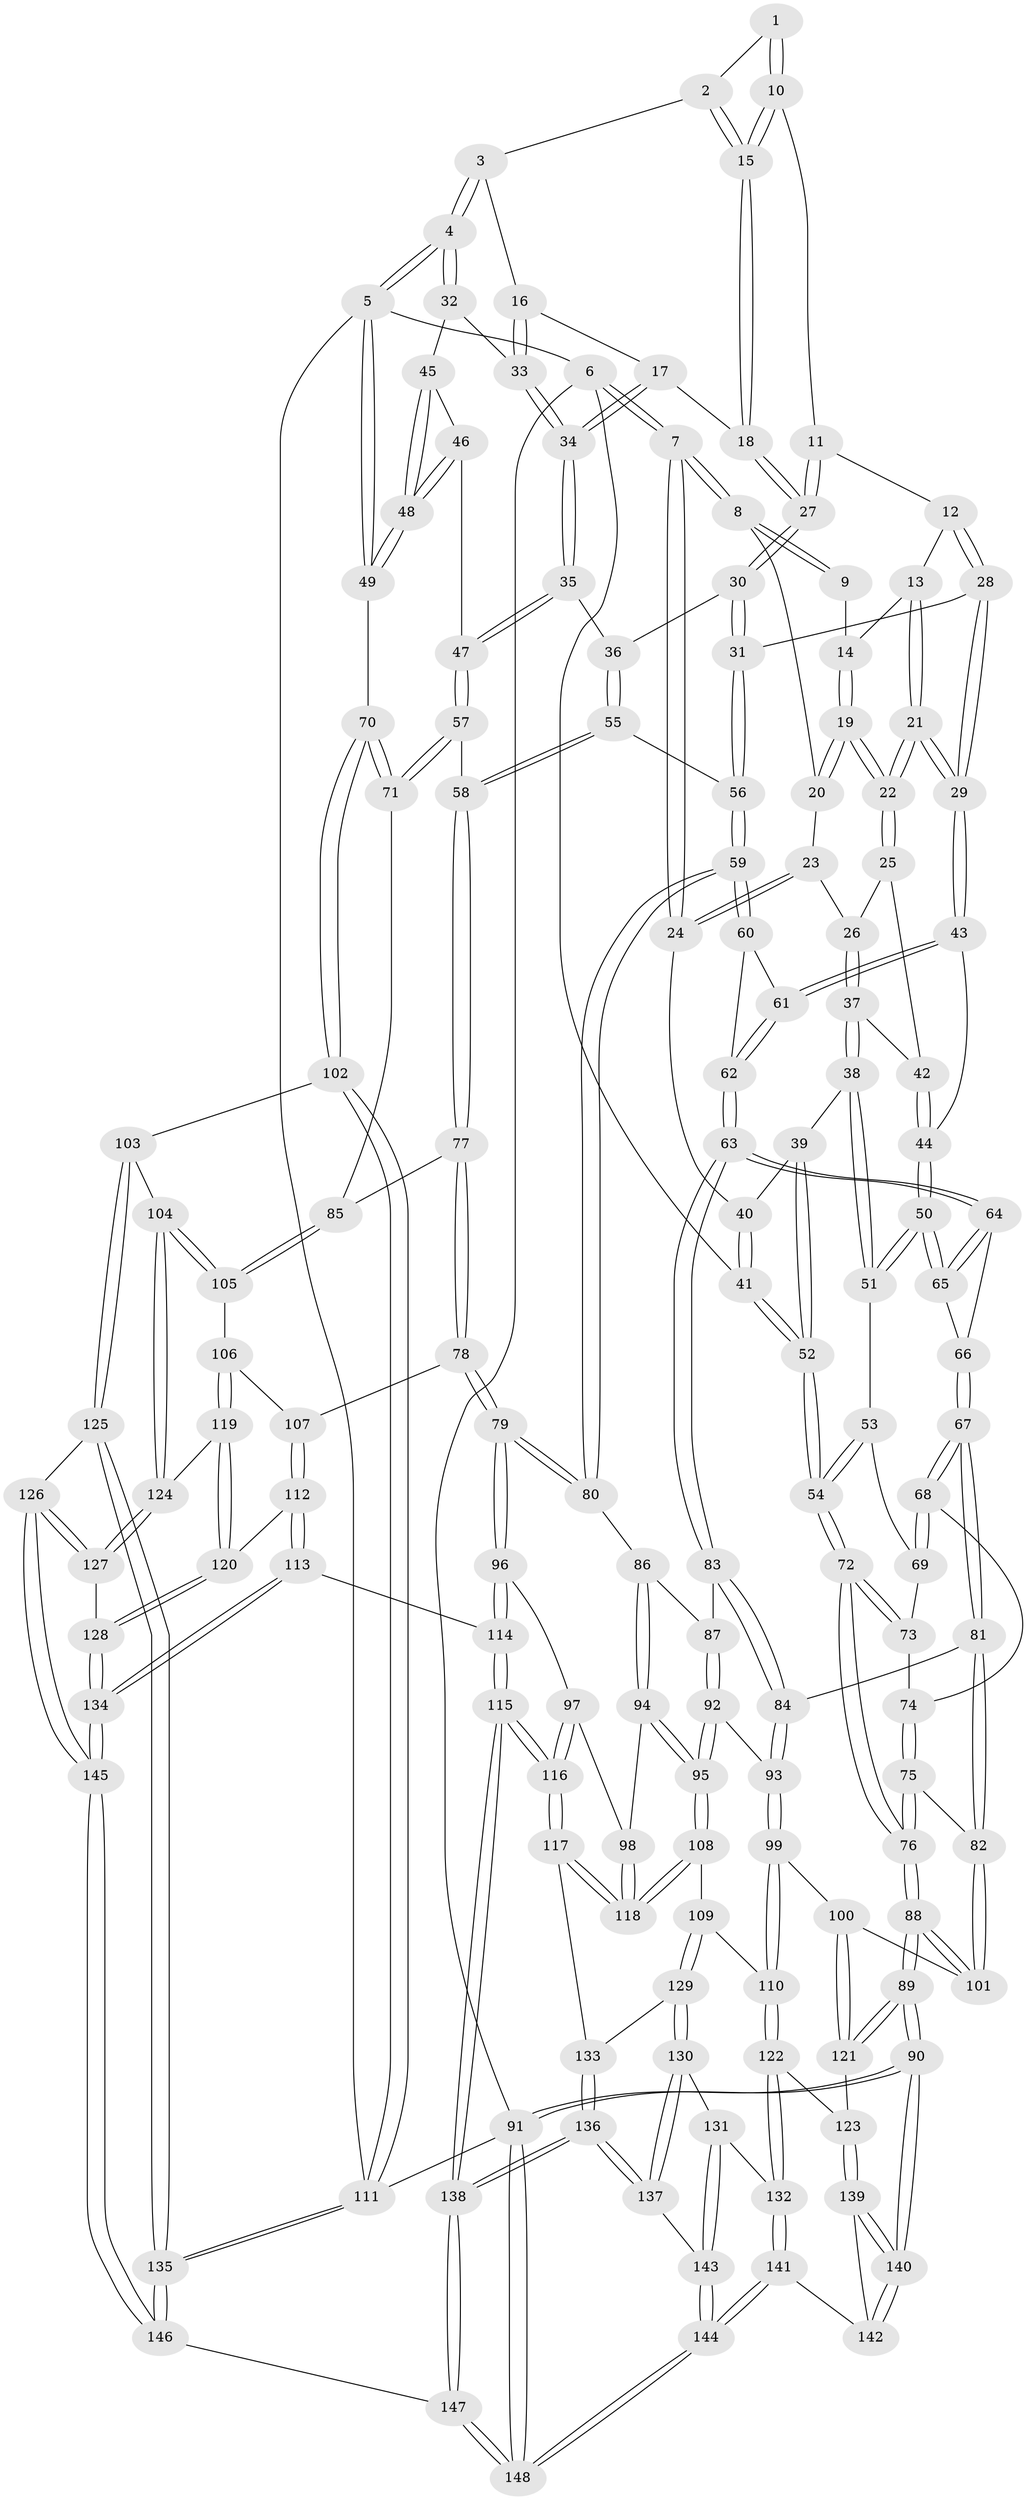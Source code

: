 // coarse degree distribution, {3: 0.2542372881355932, 5: 0.288135593220339, 2: 0.0847457627118644, 6: 0.0847457627118644, 7: 0.06779661016949153, 4: 0.2033898305084746, 8: 0.01694915254237288}
// Generated by graph-tools (version 1.1) at 2025/04/03/04/25 22:04:47]
// undirected, 148 vertices, 367 edges
graph export_dot {
graph [start="1"]
  node [color=gray90,style=filled];
  1 [pos="+0.652039309991576+0"];
  2 [pos="+0.7324371942893003+0"];
  3 [pos="+0.8157912727137556+0"];
  4 [pos="+1+0"];
  5 [pos="+1+0"];
  6 [pos="+0+0"];
  7 [pos="+0+0"];
  8 [pos="+0.13809714963941358+0"];
  9 [pos="+0.38168218970899404+0"];
  10 [pos="+0.5672043314217465+0.02879188561821474"];
  11 [pos="+0.5260020002626019+0.08057518749111131"];
  12 [pos="+0.5062757736226928+0.08430110678532392"];
  13 [pos="+0.4595617728074478+0.060991058842742106"];
  14 [pos="+0.4309078673042901+0.023244232207742414"];
  15 [pos="+0.6794786367376826+0.1125881628861445"];
  16 [pos="+0.7773029258635943+0.11273845405186599"];
  17 [pos="+0.7236928183006932+0.12168295069157216"];
  18 [pos="+0.6802594266467625+0.11603955995043905"];
  19 [pos="+0.3299139633636113+0.09171468055108296"];
  20 [pos="+0.19115203049885454+0"];
  21 [pos="+0.36077799574187247+0.16415765676653948"];
  22 [pos="+0.3446952805748492+0.15092466726704684"];
  23 [pos="+0.18734184222055467+0"];
  24 [pos="+0.10374296139088623+0.1534948635955641"];
  25 [pos="+0.3136487873758426+0.15763407992662912"];
  26 [pos="+0.2121333958735377+0.13863206894320065"];
  27 [pos="+0.6225770158995982+0.18775126697075864"];
  28 [pos="+0.43587578625420026+0.26426543993460655"];
  29 [pos="+0.4218050373830392+0.2669766301789835"];
  30 [pos="+0.6139862791709468+0.25501964878024747"];
  31 [pos="+0.5301608894267874+0.2792467153482288"];
  32 [pos="+0.8761553656077941+0.1487081623966329"];
  33 [pos="+0.833601772500271+0.1488385544076792"];
  34 [pos="+0.7567017659849122+0.24634611567065282"];
  35 [pos="+0.7422226908923494+0.27978395554640867"];
  36 [pos="+0.6187540042421049+0.2581544545548907"];
  37 [pos="+0.18888358829780508+0.19258718411636955"];
  38 [pos="+0.13386553255999953+0.2502688726454589"];
  39 [pos="+0.1208993525858045+0.2446382366314906"];
  40 [pos="+0.10404579280049393+0.16038441194734018"];
  41 [pos="+0+0.03135041467670318"];
  42 [pos="+0.2639743566623061+0.20510299762610296"];
  43 [pos="+0.3966406681915106+0.29557038085927795"];
  44 [pos="+0.29625860280505556+0.31562735554130855"];
  45 [pos="+0.8819130218937146+0.1710748580471973"];
  46 [pos="+0.8725021386780828+0.2705827325020508"];
  47 [pos="+0.7940604722943876+0.3328053660015212"];
  48 [pos="+1+0.3331065323537754"];
  49 [pos="+1+0.369416970576347"];
  50 [pos="+0.24781034178316824+0.3366345302654571"];
  51 [pos="+0.1636614870726533+0.29799935282510165"];
  52 [pos="+0+0.27119503563686026"];
  53 [pos="+0.11237845320306779+0.37692687483054627"];
  54 [pos="+0+0.2987689816438456"];
  55 [pos="+0.6544445473997959+0.4402911626786367"];
  56 [pos="+0.547836885845922+0.4499952146856046"];
  57 [pos="+0.8014420418508382+0.37484945442462797"];
  58 [pos="+0.7030075842601841+0.46899292014695293"];
  59 [pos="+0.4950139241325928+0.5007798613195088"];
  60 [pos="+0.4604374942435221+0.47552552356944794"];
  61 [pos="+0.40253441087555625+0.3440542344285359"];
  62 [pos="+0.31262637536202764+0.49527446307169826"];
  63 [pos="+0.31247715576184887+0.49535266224257624"];
  64 [pos="+0.3063033273706614+0.48296798836892524"];
  65 [pos="+0.24748627371764023+0.35301702309141364"];
  66 [pos="+0.19645361678537324+0.43877641037302983"];
  67 [pos="+0.16319514165165883+0.487383856175274"];
  68 [pos="+0.12365812069139605+0.46367790319634783"];
  69 [pos="+0.11037923050972422+0.3882843847671101"];
  70 [pos="+1+0.4645195348516048"];
  71 [pos="+0.9420489611564127+0.4556946988403413"];
  72 [pos="+0+0.42069159289301256"];
  73 [pos="+0.00783387179618342+0.42689414364014977"];
  74 [pos="+0.11205699753151642+0.4668927360373494"];
  75 [pos="+0.039167993828276106+0.5210352465960204"];
  76 [pos="+0+0.5533447375334842"];
  77 [pos="+0.7117791213792167+0.5479156256548069"];
  78 [pos="+0.6649085897601092+0.6214117962191881"];
  79 [pos="+0.6108750154039321+0.6318417960449778"];
  80 [pos="+0.49541801828461246+0.504979236950709"];
  81 [pos="+0.18614224563252507+0.5354858069994323"];
  82 [pos="+0.1298585636858216+0.583284121000432"];
  83 [pos="+0.3014635677476234+0.518895544234974"];
  84 [pos="+0.19513985190083344+0.5384029097328752"];
  85 [pos="+0.8191409903442347+0.5602628261631888"];
  86 [pos="+0.46551592787734536+0.5407235863505294"];
  87 [pos="+0.31018206488968075+0.5349827769767805"];
  88 [pos="+0+0.637173428504212"];
  89 [pos="+0+0.6859762525774912"];
  90 [pos="+0+1"];
  91 [pos="+0+1"];
  92 [pos="+0.34836794090507966+0.6265431692514154"];
  93 [pos="+0.22733368643912055+0.6296554768340511"];
  94 [pos="+0.38657218792293363+0.6587131940936835"];
  95 [pos="+0.3791676708319489+0.661094521167748"];
  96 [pos="+0.6015105039365856+0.6429081176782644"];
  97 [pos="+0.5668249443890688+0.6597168229871568"];
  98 [pos="+0.4988979423918587+0.6875977048480618"];
  99 [pos="+0.197476359740654+0.7105212967798448"];
  100 [pos="+0.1441186664093429+0.7028324878140763"];
  101 [pos="+0.11427901910206606+0.6155351225683652"];
  102 [pos="+1+0.6016159173106647"];
  103 [pos="+0.931730119502318+0.7044507122000179"];
  104 [pos="+0.913967117875716+0.7030403107031133"];
  105 [pos="+0.8835570481845215+0.6923457676112688"];
  106 [pos="+0.8076901553968202+0.7059475505503154"];
  107 [pos="+0.6758098645590117+0.6345571805737208"];
  108 [pos="+0.37091500062976973+0.6785695882007369"];
  109 [pos="+0.32501063014097586+0.753014327481674"];
  110 [pos="+0.247879411580427+0.7523121155132335"];
  111 [pos="+1+1"];
  112 [pos="+0.7005042925566208+0.7917102482057871"];
  113 [pos="+0.623952476967329+0.8372929427189953"];
  114 [pos="+0.6035846643370034+0.839168704404047"];
  115 [pos="+0.5863012033522762+0.8502795259545621"];
  116 [pos="+0.5351673300942122+0.8283120876020922"];
  117 [pos="+0.5009901140368253+0.8163234525284322"];
  118 [pos="+0.5005879926347097+0.8139191156478824"];
  119 [pos="+0.757021448334835+0.7953002537789666"];
  120 [pos="+0.7490384078854876+0.8001649117409578"];
  121 [pos="+0.06408034504718585+0.762940380067918"];
  122 [pos="+0.18979649018151204+0.8503576225600327"];
  123 [pos="+0.09954849107019463+0.8350676334920653"];
  124 [pos="+0.832657787716291+0.819367148063456"];
  125 [pos="+0.9352053442461989+0.9323902870003975"];
  126 [pos="+0.9244260945244286+0.928837327991356"];
  127 [pos="+0.8597282335714098+0.9015225631345524"];
  128 [pos="+0.7677253881209336+0.9071545566782799"];
  129 [pos="+0.334000176979365+0.7723799657218543"];
  130 [pos="+0.3236941659689125+0.8509075934124384"];
  131 [pos="+0.20660624879290698+0.8662046367685581"];
  132 [pos="+0.19308043630599672+0.8577336312766899"];
  133 [pos="+0.45235963962930753+0.8364774889757091"];
  134 [pos="+0.7419659100208913+0.9291123750532385"];
  135 [pos="+1+1"];
  136 [pos="+0.41673500957825604+0.9464139340503359"];
  137 [pos="+0.328519659328479+0.9207993692174742"];
  138 [pos="+0.5490656709123775+1"];
  139 [pos="+0.07811877365533665+0.8839566596903873"];
  140 [pos="+0+1"];
  141 [pos="+0.1650655650940436+0.9480605860066212"];
  142 [pos="+0.1600028771008607+0.9481638952843554"];
  143 [pos="+0.28843116718087713+0.9455131085228364"];
  144 [pos="+0.24204044084240986+1"];
  145 [pos="+0.711631323496931+1"];
  146 [pos="+0.6181186330004811+1"];
  147 [pos="+0.5686800438458423+1"];
  148 [pos="+0.23681608393491083+1"];
  1 -- 2;
  1 -- 10;
  1 -- 10;
  2 -- 3;
  2 -- 15;
  2 -- 15;
  3 -- 4;
  3 -- 4;
  3 -- 16;
  4 -- 5;
  4 -- 5;
  4 -- 32;
  4 -- 32;
  5 -- 6;
  5 -- 49;
  5 -- 49;
  5 -- 111;
  6 -- 7;
  6 -- 7;
  6 -- 41;
  6 -- 91;
  7 -- 8;
  7 -- 8;
  7 -- 24;
  7 -- 24;
  8 -- 9;
  8 -- 9;
  8 -- 20;
  9 -- 14;
  10 -- 11;
  10 -- 15;
  10 -- 15;
  11 -- 12;
  11 -- 27;
  11 -- 27;
  12 -- 13;
  12 -- 28;
  12 -- 28;
  13 -- 14;
  13 -- 21;
  13 -- 21;
  14 -- 19;
  14 -- 19;
  15 -- 18;
  15 -- 18;
  16 -- 17;
  16 -- 33;
  16 -- 33;
  17 -- 18;
  17 -- 34;
  17 -- 34;
  18 -- 27;
  18 -- 27;
  19 -- 20;
  19 -- 20;
  19 -- 22;
  19 -- 22;
  20 -- 23;
  21 -- 22;
  21 -- 22;
  21 -- 29;
  21 -- 29;
  22 -- 25;
  22 -- 25;
  23 -- 24;
  23 -- 24;
  23 -- 26;
  24 -- 40;
  25 -- 26;
  25 -- 42;
  26 -- 37;
  26 -- 37;
  27 -- 30;
  27 -- 30;
  28 -- 29;
  28 -- 29;
  28 -- 31;
  29 -- 43;
  29 -- 43;
  30 -- 31;
  30 -- 31;
  30 -- 36;
  31 -- 56;
  31 -- 56;
  32 -- 33;
  32 -- 45;
  33 -- 34;
  33 -- 34;
  34 -- 35;
  34 -- 35;
  35 -- 36;
  35 -- 47;
  35 -- 47;
  36 -- 55;
  36 -- 55;
  37 -- 38;
  37 -- 38;
  37 -- 42;
  38 -- 39;
  38 -- 51;
  38 -- 51;
  39 -- 40;
  39 -- 52;
  39 -- 52;
  40 -- 41;
  40 -- 41;
  41 -- 52;
  41 -- 52;
  42 -- 44;
  42 -- 44;
  43 -- 44;
  43 -- 61;
  43 -- 61;
  44 -- 50;
  44 -- 50;
  45 -- 46;
  45 -- 48;
  45 -- 48;
  46 -- 47;
  46 -- 48;
  46 -- 48;
  47 -- 57;
  47 -- 57;
  48 -- 49;
  48 -- 49;
  49 -- 70;
  50 -- 51;
  50 -- 51;
  50 -- 65;
  50 -- 65;
  51 -- 53;
  52 -- 54;
  52 -- 54;
  53 -- 54;
  53 -- 54;
  53 -- 69;
  54 -- 72;
  54 -- 72;
  55 -- 56;
  55 -- 58;
  55 -- 58;
  56 -- 59;
  56 -- 59;
  57 -- 58;
  57 -- 71;
  57 -- 71;
  58 -- 77;
  58 -- 77;
  59 -- 60;
  59 -- 60;
  59 -- 80;
  59 -- 80;
  60 -- 61;
  60 -- 62;
  61 -- 62;
  61 -- 62;
  62 -- 63;
  62 -- 63;
  63 -- 64;
  63 -- 64;
  63 -- 83;
  63 -- 83;
  64 -- 65;
  64 -- 65;
  64 -- 66;
  65 -- 66;
  66 -- 67;
  66 -- 67;
  67 -- 68;
  67 -- 68;
  67 -- 81;
  67 -- 81;
  68 -- 69;
  68 -- 69;
  68 -- 74;
  69 -- 73;
  70 -- 71;
  70 -- 71;
  70 -- 102;
  70 -- 102;
  71 -- 85;
  72 -- 73;
  72 -- 73;
  72 -- 76;
  72 -- 76;
  73 -- 74;
  74 -- 75;
  74 -- 75;
  75 -- 76;
  75 -- 76;
  75 -- 82;
  76 -- 88;
  76 -- 88;
  77 -- 78;
  77 -- 78;
  77 -- 85;
  78 -- 79;
  78 -- 79;
  78 -- 107;
  79 -- 80;
  79 -- 80;
  79 -- 96;
  79 -- 96;
  80 -- 86;
  81 -- 82;
  81 -- 82;
  81 -- 84;
  82 -- 101;
  82 -- 101;
  83 -- 84;
  83 -- 84;
  83 -- 87;
  84 -- 93;
  84 -- 93;
  85 -- 105;
  85 -- 105;
  86 -- 87;
  86 -- 94;
  86 -- 94;
  87 -- 92;
  87 -- 92;
  88 -- 89;
  88 -- 89;
  88 -- 101;
  88 -- 101;
  89 -- 90;
  89 -- 90;
  89 -- 121;
  89 -- 121;
  90 -- 91;
  90 -- 91;
  90 -- 140;
  90 -- 140;
  91 -- 148;
  91 -- 148;
  91 -- 111;
  92 -- 93;
  92 -- 95;
  92 -- 95;
  93 -- 99;
  93 -- 99;
  94 -- 95;
  94 -- 95;
  94 -- 98;
  95 -- 108;
  95 -- 108;
  96 -- 97;
  96 -- 114;
  96 -- 114;
  97 -- 98;
  97 -- 116;
  97 -- 116;
  98 -- 118;
  98 -- 118;
  99 -- 100;
  99 -- 110;
  99 -- 110;
  100 -- 101;
  100 -- 121;
  100 -- 121;
  102 -- 103;
  102 -- 111;
  102 -- 111;
  103 -- 104;
  103 -- 125;
  103 -- 125;
  104 -- 105;
  104 -- 105;
  104 -- 124;
  104 -- 124;
  105 -- 106;
  106 -- 107;
  106 -- 119;
  106 -- 119;
  107 -- 112;
  107 -- 112;
  108 -- 109;
  108 -- 118;
  108 -- 118;
  109 -- 110;
  109 -- 129;
  109 -- 129;
  110 -- 122;
  110 -- 122;
  111 -- 135;
  111 -- 135;
  112 -- 113;
  112 -- 113;
  112 -- 120;
  113 -- 114;
  113 -- 134;
  113 -- 134;
  114 -- 115;
  114 -- 115;
  115 -- 116;
  115 -- 116;
  115 -- 138;
  115 -- 138;
  116 -- 117;
  116 -- 117;
  117 -- 118;
  117 -- 118;
  117 -- 133;
  119 -- 120;
  119 -- 120;
  119 -- 124;
  120 -- 128;
  120 -- 128;
  121 -- 123;
  122 -- 123;
  122 -- 132;
  122 -- 132;
  123 -- 139;
  123 -- 139;
  124 -- 127;
  124 -- 127;
  125 -- 126;
  125 -- 135;
  125 -- 135;
  126 -- 127;
  126 -- 127;
  126 -- 145;
  126 -- 145;
  127 -- 128;
  128 -- 134;
  128 -- 134;
  129 -- 130;
  129 -- 130;
  129 -- 133;
  130 -- 131;
  130 -- 137;
  130 -- 137;
  131 -- 132;
  131 -- 143;
  131 -- 143;
  132 -- 141;
  132 -- 141;
  133 -- 136;
  133 -- 136;
  134 -- 145;
  134 -- 145;
  135 -- 146;
  135 -- 146;
  136 -- 137;
  136 -- 137;
  136 -- 138;
  136 -- 138;
  137 -- 143;
  138 -- 147;
  138 -- 147;
  139 -- 140;
  139 -- 140;
  139 -- 142;
  140 -- 142;
  140 -- 142;
  141 -- 142;
  141 -- 144;
  141 -- 144;
  143 -- 144;
  143 -- 144;
  144 -- 148;
  144 -- 148;
  145 -- 146;
  145 -- 146;
  146 -- 147;
  147 -- 148;
  147 -- 148;
}
